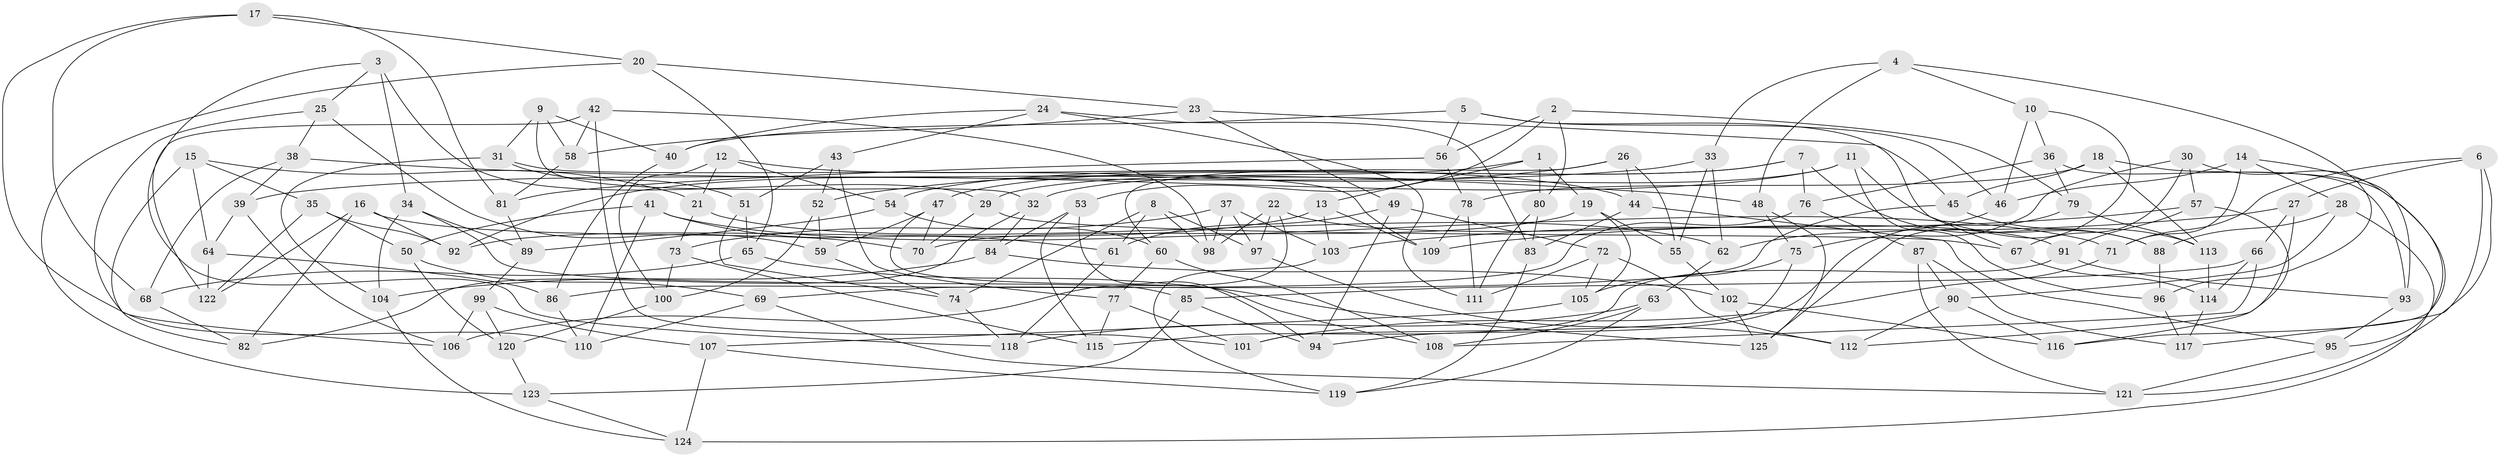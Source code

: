 // coarse degree distribution, {6: 0.5512820512820513, 4: 0.3717948717948718, 5: 0.05128205128205128, 3: 0.02564102564102564}
// Generated by graph-tools (version 1.1) at 2025/42/03/06/25 10:42:20]
// undirected, 125 vertices, 250 edges
graph export_dot {
graph [start="1"]
  node [color=gray90,style=filled];
  1;
  2;
  3;
  4;
  5;
  6;
  7;
  8;
  9;
  10;
  11;
  12;
  13;
  14;
  15;
  16;
  17;
  18;
  19;
  20;
  21;
  22;
  23;
  24;
  25;
  26;
  27;
  28;
  29;
  30;
  31;
  32;
  33;
  34;
  35;
  36;
  37;
  38;
  39;
  40;
  41;
  42;
  43;
  44;
  45;
  46;
  47;
  48;
  49;
  50;
  51;
  52;
  53;
  54;
  55;
  56;
  57;
  58;
  59;
  60;
  61;
  62;
  63;
  64;
  65;
  66;
  67;
  68;
  69;
  70;
  71;
  72;
  73;
  74;
  75;
  76;
  77;
  78;
  79;
  80;
  81;
  82;
  83;
  84;
  85;
  86;
  87;
  88;
  89;
  90;
  91;
  92;
  93;
  94;
  95;
  96;
  97;
  98;
  99;
  100;
  101;
  102;
  103;
  104;
  105;
  106;
  107;
  108;
  109;
  110;
  111;
  112;
  113;
  114;
  115;
  116;
  117;
  118;
  119;
  120;
  121;
  122;
  123;
  124;
  125;
  1 -- 80;
  1 -- 19;
  1 -- 13;
  1 -- 29;
  2 -- 53;
  2 -- 80;
  2 -- 56;
  2 -- 79;
  3 -- 118;
  3 -- 25;
  3 -- 29;
  3 -- 34;
  4 -- 48;
  4 -- 33;
  4 -- 96;
  4 -- 10;
  5 -- 40;
  5 -- 56;
  5 -- 46;
  5 -- 67;
  6 -- 27;
  6 -- 117;
  6 -- 71;
  6 -- 121;
  7 -- 76;
  7 -- 54;
  7 -- 47;
  7 -- 88;
  8 -- 98;
  8 -- 74;
  8 -- 97;
  8 -- 61;
  9 -- 31;
  9 -- 32;
  9 -- 58;
  9 -- 40;
  10 -- 46;
  10 -- 125;
  10 -- 36;
  11 -- 32;
  11 -- 88;
  11 -- 96;
  11 -- 92;
  12 -- 21;
  12 -- 44;
  12 -- 54;
  12 -- 100;
  13 -- 109;
  13 -- 92;
  13 -- 103;
  14 -- 46;
  14 -- 93;
  14 -- 71;
  14 -- 28;
  15 -- 64;
  15 -- 35;
  15 -- 21;
  15 -- 82;
  16 -- 92;
  16 -- 70;
  16 -- 122;
  16 -- 82;
  17 -- 81;
  17 -- 20;
  17 -- 68;
  17 -- 110;
  18 -- 45;
  18 -- 95;
  18 -- 113;
  18 -- 78;
  19 -- 105;
  19 -- 55;
  19 -- 70;
  20 -- 65;
  20 -- 23;
  20 -- 123;
  21 -- 73;
  21 -- 62;
  22 -- 106;
  22 -- 91;
  22 -- 97;
  22 -- 98;
  23 -- 49;
  23 -- 45;
  23 -- 58;
  24 -- 111;
  24 -- 43;
  24 -- 40;
  24 -- 83;
  25 -- 38;
  25 -- 59;
  25 -- 106;
  26 -- 55;
  26 -- 44;
  26 -- 60;
  26 -- 52;
  27 -- 112;
  27 -- 103;
  27 -- 66;
  28 -- 124;
  28 -- 88;
  28 -- 90;
  29 -- 70;
  29 -- 67;
  30 -- 67;
  30 -- 116;
  30 -- 57;
  30 -- 75;
  31 -- 51;
  31 -- 109;
  31 -- 104;
  32 -- 84;
  32 -- 82;
  33 -- 62;
  33 -- 39;
  33 -- 55;
  34 -- 104;
  34 -- 85;
  34 -- 89;
  35 -- 50;
  35 -- 122;
  35 -- 92;
  36 -- 93;
  36 -- 76;
  36 -- 79;
  37 -- 103;
  37 -- 97;
  37 -- 73;
  37 -- 98;
  38 -- 39;
  38 -- 48;
  38 -- 68;
  39 -- 64;
  39 -- 106;
  40 -- 86;
  41 -- 110;
  41 -- 50;
  41 -- 61;
  41 -- 71;
  42 -- 98;
  42 -- 58;
  42 -- 101;
  42 -- 122;
  43 -- 52;
  43 -- 51;
  43 -- 77;
  44 -- 83;
  44 -- 95;
  45 -- 69;
  45 -- 113;
  46 -- 62;
  47 -- 59;
  47 -- 108;
  47 -- 70;
  48 -- 125;
  48 -- 75;
  49 -- 94;
  49 -- 72;
  49 -- 61;
  50 -- 120;
  50 -- 69;
  51 -- 65;
  51 -- 74;
  52 -- 59;
  52 -- 100;
  53 -- 115;
  53 -- 84;
  53 -- 94;
  54 -- 60;
  54 -- 89;
  55 -- 102;
  56 -- 81;
  56 -- 78;
  57 -- 91;
  57 -- 116;
  57 -- 109;
  58 -- 81;
  59 -- 74;
  60 -- 77;
  60 -- 108;
  61 -- 118;
  62 -- 63;
  63 -- 118;
  63 -- 108;
  63 -- 119;
  64 -- 86;
  64 -- 122;
  65 -- 68;
  65 -- 125;
  66 -- 85;
  66 -- 108;
  66 -- 114;
  67 -- 114;
  68 -- 82;
  69 -- 121;
  69 -- 110;
  71 -- 101;
  72 -- 105;
  72 -- 112;
  72 -- 111;
  73 -- 115;
  73 -- 100;
  74 -- 118;
  75 -- 105;
  75 -- 101;
  76 -- 86;
  76 -- 87;
  77 -- 101;
  77 -- 115;
  78 -- 111;
  78 -- 109;
  79 -- 113;
  79 -- 94;
  80 -- 83;
  80 -- 111;
  81 -- 89;
  83 -- 119;
  84 -- 104;
  84 -- 102;
  85 -- 123;
  85 -- 94;
  86 -- 110;
  87 -- 90;
  87 -- 121;
  87 -- 117;
  88 -- 96;
  89 -- 99;
  90 -- 112;
  90 -- 116;
  91 -- 115;
  91 -- 93;
  93 -- 95;
  95 -- 121;
  96 -- 117;
  97 -- 112;
  99 -- 107;
  99 -- 106;
  99 -- 120;
  100 -- 120;
  102 -- 125;
  102 -- 116;
  103 -- 119;
  104 -- 124;
  105 -- 107;
  107 -- 119;
  107 -- 124;
  113 -- 114;
  114 -- 117;
  120 -- 123;
  123 -- 124;
}
